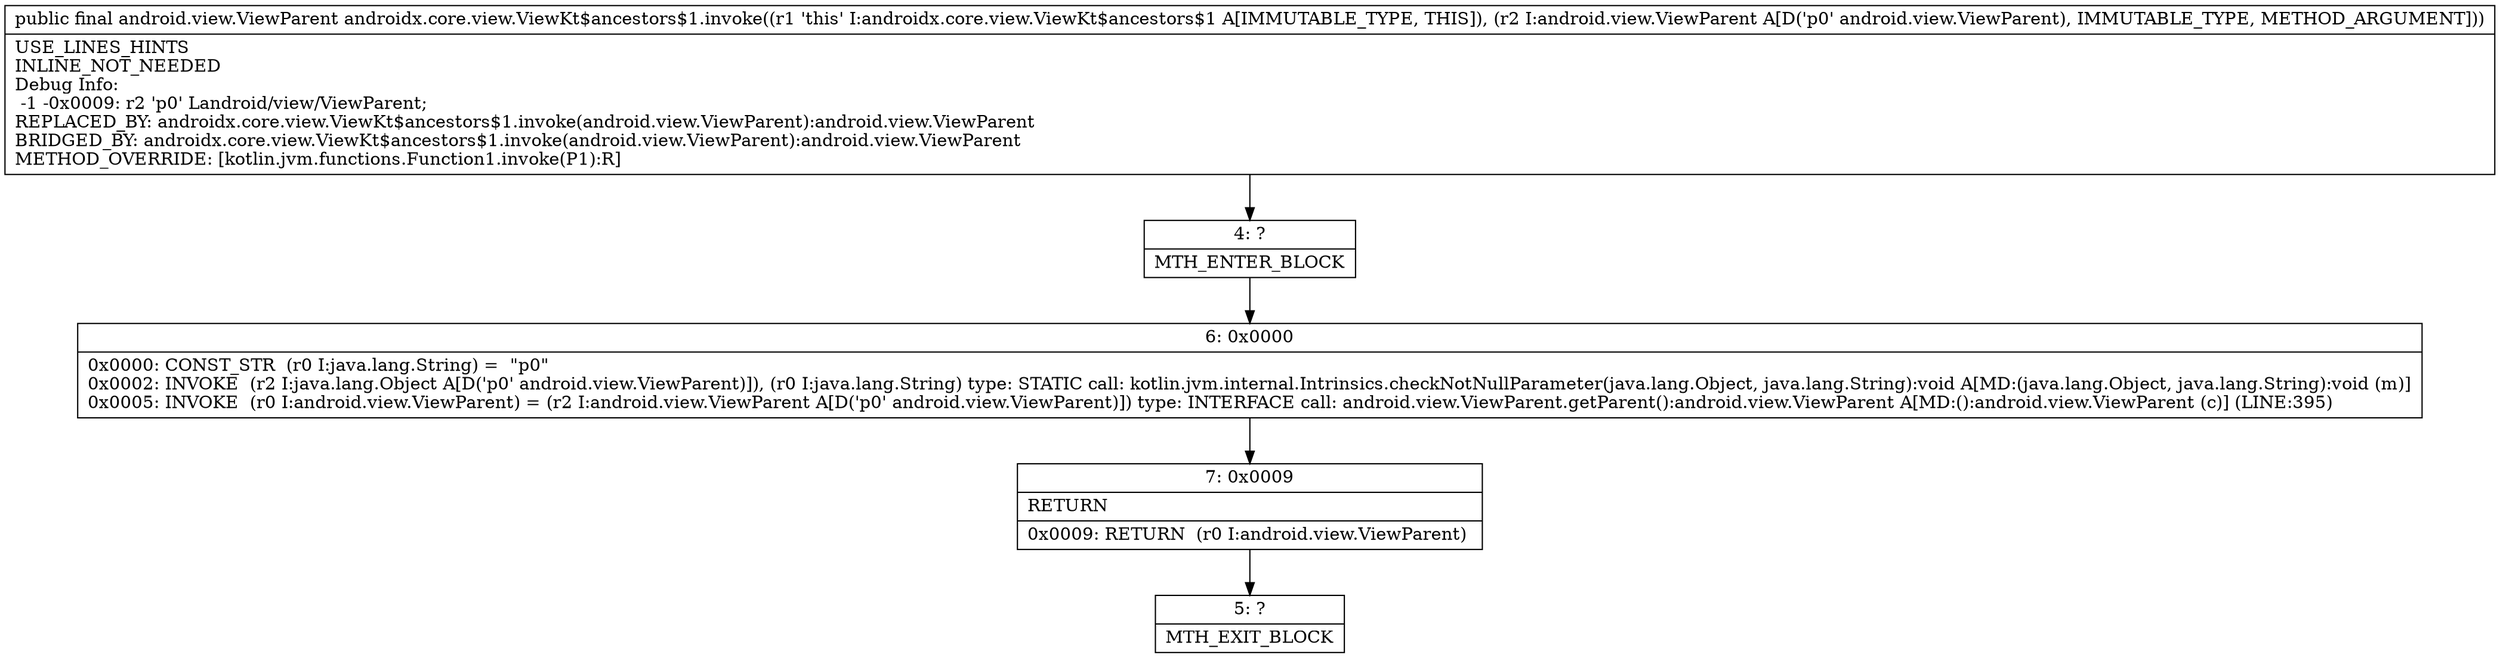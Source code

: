 digraph "CFG forandroidx.core.view.ViewKt$ancestors$1.invoke(Landroid\/view\/ViewParent;)Landroid\/view\/ViewParent;" {
Node_4 [shape=record,label="{4\:\ ?|MTH_ENTER_BLOCK\l}"];
Node_6 [shape=record,label="{6\:\ 0x0000|0x0000: CONST_STR  (r0 I:java.lang.String) =  \"p0\" \l0x0002: INVOKE  (r2 I:java.lang.Object A[D('p0' android.view.ViewParent)]), (r0 I:java.lang.String) type: STATIC call: kotlin.jvm.internal.Intrinsics.checkNotNullParameter(java.lang.Object, java.lang.String):void A[MD:(java.lang.Object, java.lang.String):void (m)]\l0x0005: INVOKE  (r0 I:android.view.ViewParent) = (r2 I:android.view.ViewParent A[D('p0' android.view.ViewParent)]) type: INTERFACE call: android.view.ViewParent.getParent():android.view.ViewParent A[MD:():android.view.ViewParent (c)] (LINE:395)\l}"];
Node_7 [shape=record,label="{7\:\ 0x0009|RETURN\l|0x0009: RETURN  (r0 I:android.view.ViewParent) \l}"];
Node_5 [shape=record,label="{5\:\ ?|MTH_EXIT_BLOCK\l}"];
MethodNode[shape=record,label="{public final android.view.ViewParent androidx.core.view.ViewKt$ancestors$1.invoke((r1 'this' I:androidx.core.view.ViewKt$ancestors$1 A[IMMUTABLE_TYPE, THIS]), (r2 I:android.view.ViewParent A[D('p0' android.view.ViewParent), IMMUTABLE_TYPE, METHOD_ARGUMENT]))  | USE_LINES_HINTS\lINLINE_NOT_NEEDED\lDebug Info:\l  \-1 \-0x0009: r2 'p0' Landroid\/view\/ViewParent;\lREPLACED_BY: androidx.core.view.ViewKt$ancestors$1.invoke(android.view.ViewParent):android.view.ViewParent\lBRIDGED_BY: androidx.core.view.ViewKt$ancestors$1.invoke(android.view.ViewParent):android.view.ViewParent\lMETHOD_OVERRIDE: [kotlin.jvm.functions.Function1.invoke(P1):R]\l}"];
MethodNode -> Node_4;Node_4 -> Node_6;
Node_6 -> Node_7;
Node_7 -> Node_5;
}

